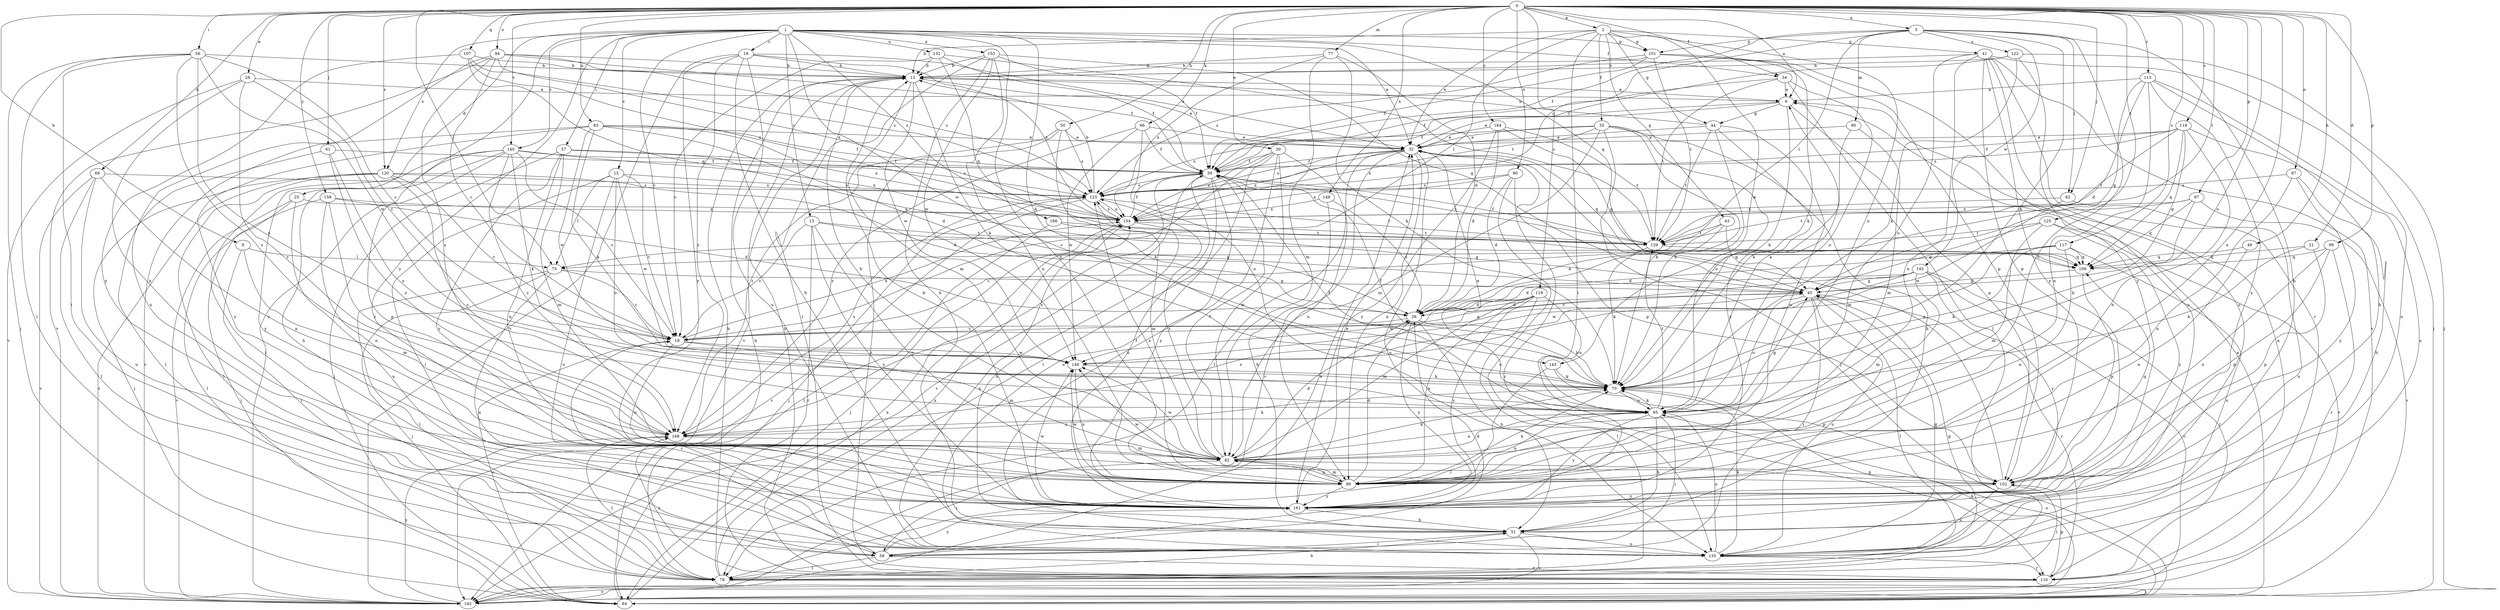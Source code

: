 strict digraph  {
0;
1;
2;
3;
6;
9;
12;
13;
15;
18;
19;
21;
25;
26;
28;
30;
32;
34;
35;
39;
41;
43;
44;
45;
49;
50;
51;
56;
57;
58;
61;
62;
64;
66;
69;
70;
75;
76;
77;
80;
82;
83;
87;
89;
90;
94;
95;
97;
99;
101;
102;
107;
109;
113;
116;
117;
118;
119;
120;
122;
123;
125;
129;
132;
135;
140;
142;
143;
145;
148;
149;
153;
154;
158;
161;
164;
166;
168;
0 -> 2  [label=a];
0 -> 3  [label=a];
0 -> 6  [label=a];
0 -> 9  [label=b];
0 -> 21  [label=d];
0 -> 28  [label=e];
0 -> 30  [label=e];
0 -> 34  [label=f];
0 -> 49  [label=h];
0 -> 50  [label=h];
0 -> 56  [label=i];
0 -> 61  [label=j];
0 -> 62  [label=j];
0 -> 66  [label=k];
0 -> 69  [label=k];
0 -> 75  [label=l];
0 -> 77  [label=m];
0 -> 83  [label=n];
0 -> 87  [label=n];
0 -> 89  [label=n];
0 -> 90  [label=o];
0 -> 94  [label=o];
0 -> 95  [label=o];
0 -> 97  [label=p];
0 -> 99  [label=p];
0 -> 107  [label=q];
0 -> 113  [label=r];
0 -> 117  [label=s];
0 -> 118  [label=s];
0 -> 119  [label=s];
0 -> 120  [label=s];
0 -> 125  [label=t];
0 -> 129  [label=t];
0 -> 140  [label=v];
0 -> 149  [label=x];
0 -> 158  [label=y];
0 -> 164  [label=z];
1 -> 13  [label=c];
1 -> 15  [label=c];
1 -> 18  [label=c];
1 -> 19  [label=c];
1 -> 25  [label=d];
1 -> 32  [label=e];
1 -> 34  [label=f];
1 -> 57  [label=i];
1 -> 70  [label=k];
1 -> 89  [label=n];
1 -> 101  [label=p];
1 -> 109  [label=q];
1 -> 120  [label=s];
1 -> 132  [label=u];
1 -> 140  [label=v];
1 -> 142  [label=v];
1 -> 143  [label=w];
1 -> 153  [label=x];
1 -> 161  [label=y];
1 -> 166  [label=z];
2 -> 12  [label=b];
2 -> 32  [label=e];
2 -> 35  [label=f];
2 -> 41  [label=g];
2 -> 43  [label=g];
2 -> 44  [label=g];
2 -> 58  [label=i];
2 -> 75  [label=l];
2 -> 95  [label=o];
2 -> 101  [label=p];
2 -> 143  [label=w];
3 -> 39  [label=f];
3 -> 51  [label=h];
3 -> 62  [label=j];
3 -> 70  [label=k];
3 -> 75  [label=l];
3 -> 80  [label=m];
3 -> 89  [label=n];
3 -> 101  [label=p];
3 -> 122  [label=s];
3 -> 123  [label=s];
3 -> 145  [label=w];
6 -> 32  [label=e];
6 -> 39  [label=f];
6 -> 44  [label=g];
6 -> 70  [label=k];
6 -> 102  [label=p];
9 -> 58  [label=i];
9 -> 75  [label=l];
9 -> 82  [label=m];
12 -> 6  [label=a];
12 -> 32  [label=e];
12 -> 70  [label=k];
12 -> 82  [label=m];
12 -> 142  [label=v];
12 -> 148  [label=w];
13 -> 19  [label=c];
13 -> 45  [label=g];
13 -> 89  [label=n];
13 -> 116  [label=r];
13 -> 129  [label=t];
13 -> 161  [label=y];
15 -> 19  [label=c];
15 -> 58  [label=i];
15 -> 75  [label=l];
15 -> 95  [label=o];
15 -> 123  [label=s];
15 -> 135  [label=u];
15 -> 148  [label=w];
18 -> 12  [label=b];
18 -> 32  [label=e];
18 -> 51  [label=h];
18 -> 135  [label=u];
18 -> 142  [label=v];
18 -> 154  [label=x];
18 -> 161  [label=y];
18 -> 168  [label=z];
19 -> 45  [label=g];
19 -> 82  [label=m];
19 -> 89  [label=n];
19 -> 148  [label=w];
19 -> 154  [label=x];
21 -> 70  [label=k];
21 -> 102  [label=p];
21 -> 109  [label=q];
25 -> 64  [label=j];
25 -> 135  [label=u];
25 -> 142  [label=v];
25 -> 154  [label=x];
26 -> 19  [label=c];
26 -> 51  [label=h];
26 -> 70  [label=k];
26 -> 161  [label=y];
28 -> 6  [label=a];
28 -> 19  [label=c];
28 -> 89  [label=n];
28 -> 142  [label=v];
28 -> 168  [label=z];
30 -> 19  [label=c];
30 -> 39  [label=f];
30 -> 76  [label=l];
30 -> 82  [label=m];
30 -> 89  [label=n];
30 -> 135  [label=u];
30 -> 154  [label=x];
32 -> 39  [label=f];
32 -> 76  [label=l];
32 -> 89  [label=n];
32 -> 102  [label=p];
32 -> 109  [label=q];
32 -> 123  [label=s];
32 -> 135  [label=u];
32 -> 142  [label=v];
32 -> 154  [label=x];
34 -> 6  [label=a];
34 -> 39  [label=f];
34 -> 76  [label=l];
34 -> 95  [label=o];
34 -> 129  [label=t];
35 -> 32  [label=e];
35 -> 51  [label=h];
35 -> 64  [label=j];
35 -> 70  [label=k];
35 -> 82  [label=m];
35 -> 95  [label=o];
35 -> 123  [label=s];
35 -> 154  [label=x];
39 -> 123  [label=s];
39 -> 129  [label=t];
39 -> 135  [label=u];
39 -> 142  [label=v];
39 -> 161  [label=y];
39 -> 168  [label=z];
41 -> 12  [label=b];
41 -> 64  [label=j];
41 -> 89  [label=n];
41 -> 95  [label=o];
41 -> 102  [label=p];
41 -> 116  [label=r];
41 -> 135  [label=u];
41 -> 142  [label=v];
41 -> 161  [label=y];
43 -> 19  [label=c];
43 -> 26  [label=d];
43 -> 45  [label=g];
43 -> 129  [label=t];
44 -> 12  [label=b];
44 -> 32  [label=e];
44 -> 70  [label=k];
44 -> 89  [label=n];
44 -> 129  [label=t];
44 -> 161  [label=y];
45 -> 26  [label=d];
45 -> 58  [label=i];
45 -> 76  [label=l];
45 -> 95  [label=o];
45 -> 116  [label=r];
45 -> 135  [label=u];
45 -> 148  [label=w];
49 -> 89  [label=n];
49 -> 109  [label=q];
50 -> 32  [label=e];
50 -> 70  [label=k];
50 -> 116  [label=r];
50 -> 123  [label=s];
50 -> 168  [label=z];
51 -> 58  [label=i];
51 -> 135  [label=u];
51 -> 142  [label=v];
56 -> 12  [label=b];
56 -> 19  [label=c];
56 -> 58  [label=i];
56 -> 64  [label=j];
56 -> 76  [label=l];
56 -> 95  [label=o];
56 -> 148  [label=w];
56 -> 168  [label=z];
57 -> 39  [label=f];
57 -> 64  [label=j];
57 -> 82  [label=m];
57 -> 89  [label=n];
57 -> 123  [label=s];
57 -> 161  [label=y];
58 -> 19  [label=c];
58 -> 26  [label=d];
58 -> 76  [label=l];
58 -> 116  [label=r];
58 -> 161  [label=y];
61 -> 39  [label=f];
61 -> 76  [label=l];
61 -> 95  [label=o];
61 -> 168  [label=z];
62 -> 135  [label=u];
62 -> 148  [label=w];
62 -> 154  [label=x];
64 -> 6  [label=a];
64 -> 12  [label=b];
64 -> 19  [label=c];
64 -> 95  [label=o];
64 -> 154  [label=x];
66 -> 32  [label=e];
66 -> 39  [label=f];
66 -> 95  [label=o];
66 -> 148  [label=w];
66 -> 168  [label=z];
69 -> 76  [label=l];
69 -> 89  [label=n];
69 -> 123  [label=s];
69 -> 135  [label=u];
69 -> 142  [label=v];
70 -> 39  [label=f];
70 -> 95  [label=o];
75 -> 19  [label=c];
75 -> 45  [label=g];
75 -> 64  [label=j];
75 -> 76  [label=l];
75 -> 135  [label=u];
76 -> 12  [label=b];
76 -> 45  [label=g];
76 -> 51  [label=h];
76 -> 64  [label=j];
76 -> 154  [label=x];
77 -> 12  [label=b];
77 -> 26  [label=d];
77 -> 70  [label=k];
77 -> 82  [label=m];
77 -> 154  [label=x];
80 -> 32  [label=e];
80 -> 70  [label=k];
80 -> 82  [label=m];
82 -> 12  [label=b];
82 -> 26  [label=d];
82 -> 39  [label=f];
82 -> 58  [label=i];
82 -> 70  [label=k];
82 -> 89  [label=n];
82 -> 95  [label=o];
82 -> 102  [label=p];
82 -> 123  [label=s];
82 -> 148  [label=w];
83 -> 26  [label=d];
83 -> 32  [label=e];
83 -> 39  [label=f];
83 -> 70  [label=k];
83 -> 142  [label=v];
83 -> 148  [label=w];
83 -> 154  [label=x];
83 -> 161  [label=y];
87 -> 51  [label=h];
87 -> 89  [label=n];
87 -> 123  [label=s];
87 -> 161  [label=y];
89 -> 26  [label=d];
89 -> 70  [label=k];
89 -> 82  [label=m];
89 -> 123  [label=s];
89 -> 148  [label=w];
89 -> 161  [label=y];
90 -> 26  [label=d];
90 -> 116  [label=r];
90 -> 123  [label=s];
90 -> 135  [label=u];
90 -> 154  [label=x];
94 -> 12  [label=b];
94 -> 19  [label=c];
94 -> 39  [label=f];
94 -> 123  [label=s];
94 -> 135  [label=u];
94 -> 142  [label=v];
94 -> 154  [label=x];
94 -> 168  [label=z];
95 -> 6  [label=a];
95 -> 32  [label=e];
95 -> 39  [label=f];
95 -> 45  [label=g];
95 -> 51  [label=h];
95 -> 58  [label=i];
95 -> 70  [label=k];
95 -> 89  [label=n];
95 -> 129  [label=t];
95 -> 161  [label=y];
95 -> 168  [label=z];
97 -> 70  [label=k];
97 -> 109  [label=q];
97 -> 129  [label=t];
97 -> 142  [label=v];
97 -> 154  [label=x];
99 -> 89  [label=n];
99 -> 102  [label=p];
99 -> 109  [label=q];
99 -> 116  [label=r];
101 -> 12  [label=b];
101 -> 39  [label=f];
101 -> 70  [label=k];
101 -> 102  [label=p];
101 -> 123  [label=s];
101 -> 129  [label=t];
101 -> 135  [label=u];
102 -> 32  [label=e];
102 -> 76  [label=l];
102 -> 109  [label=q];
102 -> 135  [label=u];
102 -> 148  [label=w];
102 -> 161  [label=y];
107 -> 12  [label=b];
107 -> 109  [label=q];
107 -> 123  [label=s];
107 -> 154  [label=x];
107 -> 161  [label=y];
109 -> 45  [label=g];
109 -> 102  [label=p];
113 -> 6  [label=a];
113 -> 26  [label=d];
113 -> 45  [label=g];
113 -> 51  [label=h];
113 -> 89  [label=n];
113 -> 135  [label=u];
113 -> 161  [label=y];
116 -> 6  [label=a];
116 -> 12  [label=b];
116 -> 102  [label=p];
116 -> 142  [label=v];
116 -> 168  [label=z];
117 -> 26  [label=d];
117 -> 70  [label=k];
117 -> 89  [label=n];
117 -> 109  [label=q];
117 -> 135  [label=u];
117 -> 148  [label=w];
118 -> 32  [label=e];
118 -> 39  [label=f];
118 -> 45  [label=g];
118 -> 89  [label=n];
118 -> 109  [label=q];
118 -> 123  [label=s];
118 -> 129  [label=t];
118 -> 135  [label=u];
119 -> 26  [label=d];
119 -> 76  [label=l];
119 -> 82  [label=m];
119 -> 89  [label=n];
119 -> 95  [label=o];
119 -> 161  [label=y];
119 -> 168  [label=z];
120 -> 19  [label=c];
120 -> 26  [label=d];
120 -> 64  [label=j];
120 -> 76  [label=l];
120 -> 123  [label=s];
120 -> 142  [label=v];
120 -> 168  [label=z];
122 -> 12  [label=b];
122 -> 39  [label=f];
122 -> 64  [label=j];
122 -> 70  [label=k];
122 -> 161  [label=y];
123 -> 12  [label=b];
123 -> 64  [label=j];
123 -> 82  [label=m];
123 -> 129  [label=t];
123 -> 142  [label=v];
123 -> 154  [label=x];
125 -> 45  [label=g];
125 -> 82  [label=m];
125 -> 129  [label=t];
125 -> 142  [label=v];
125 -> 161  [label=y];
129 -> 39  [label=f];
129 -> 70  [label=k];
129 -> 109  [label=q];
132 -> 12  [label=b];
132 -> 19  [label=c];
132 -> 39  [label=f];
132 -> 109  [label=q];
132 -> 129  [label=t];
135 -> 45  [label=g];
135 -> 70  [label=k];
135 -> 95  [label=o];
135 -> 116  [label=r];
135 -> 154  [label=x];
140 -> 19  [label=c];
140 -> 39  [label=f];
140 -> 51  [label=h];
140 -> 58  [label=i];
140 -> 70  [label=k];
140 -> 102  [label=p];
140 -> 154  [label=x];
140 -> 161  [label=y];
140 -> 168  [label=z];
142 -> 32  [label=e];
142 -> 70  [label=k];
142 -> 168  [label=z];
143 -> 70  [label=k];
143 -> 76  [label=l];
143 -> 102  [label=p];
145 -> 19  [label=c];
145 -> 26  [label=d];
145 -> 45  [label=g];
145 -> 82  [label=m];
145 -> 116  [label=r];
145 -> 142  [label=v];
145 -> 148  [label=w];
145 -> 161  [label=y];
148 -> 70  [label=k];
148 -> 89  [label=n];
149 -> 26  [label=d];
149 -> 51  [label=h];
149 -> 154  [label=x];
153 -> 12  [label=b];
153 -> 39  [label=f];
153 -> 45  [label=g];
153 -> 51  [label=h];
153 -> 89  [label=n];
153 -> 116  [label=r];
153 -> 148  [label=w];
154 -> 39  [label=f];
154 -> 51  [label=h];
154 -> 64  [label=j];
154 -> 123  [label=s];
154 -> 129  [label=t];
158 -> 26  [label=d];
158 -> 76  [label=l];
158 -> 89  [label=n];
158 -> 154  [label=x];
158 -> 168  [label=z];
161 -> 12  [label=b];
161 -> 32  [label=e];
161 -> 39  [label=f];
161 -> 51  [label=h];
161 -> 148  [label=w];
164 -> 26  [label=d];
164 -> 32  [label=e];
164 -> 45  [label=g];
164 -> 129  [label=t];
164 -> 161  [label=y];
166 -> 45  [label=g];
166 -> 76  [label=l];
166 -> 129  [label=t];
168 -> 70  [label=k];
168 -> 76  [label=l];
168 -> 82  [label=m];
168 -> 123  [label=s];
}
